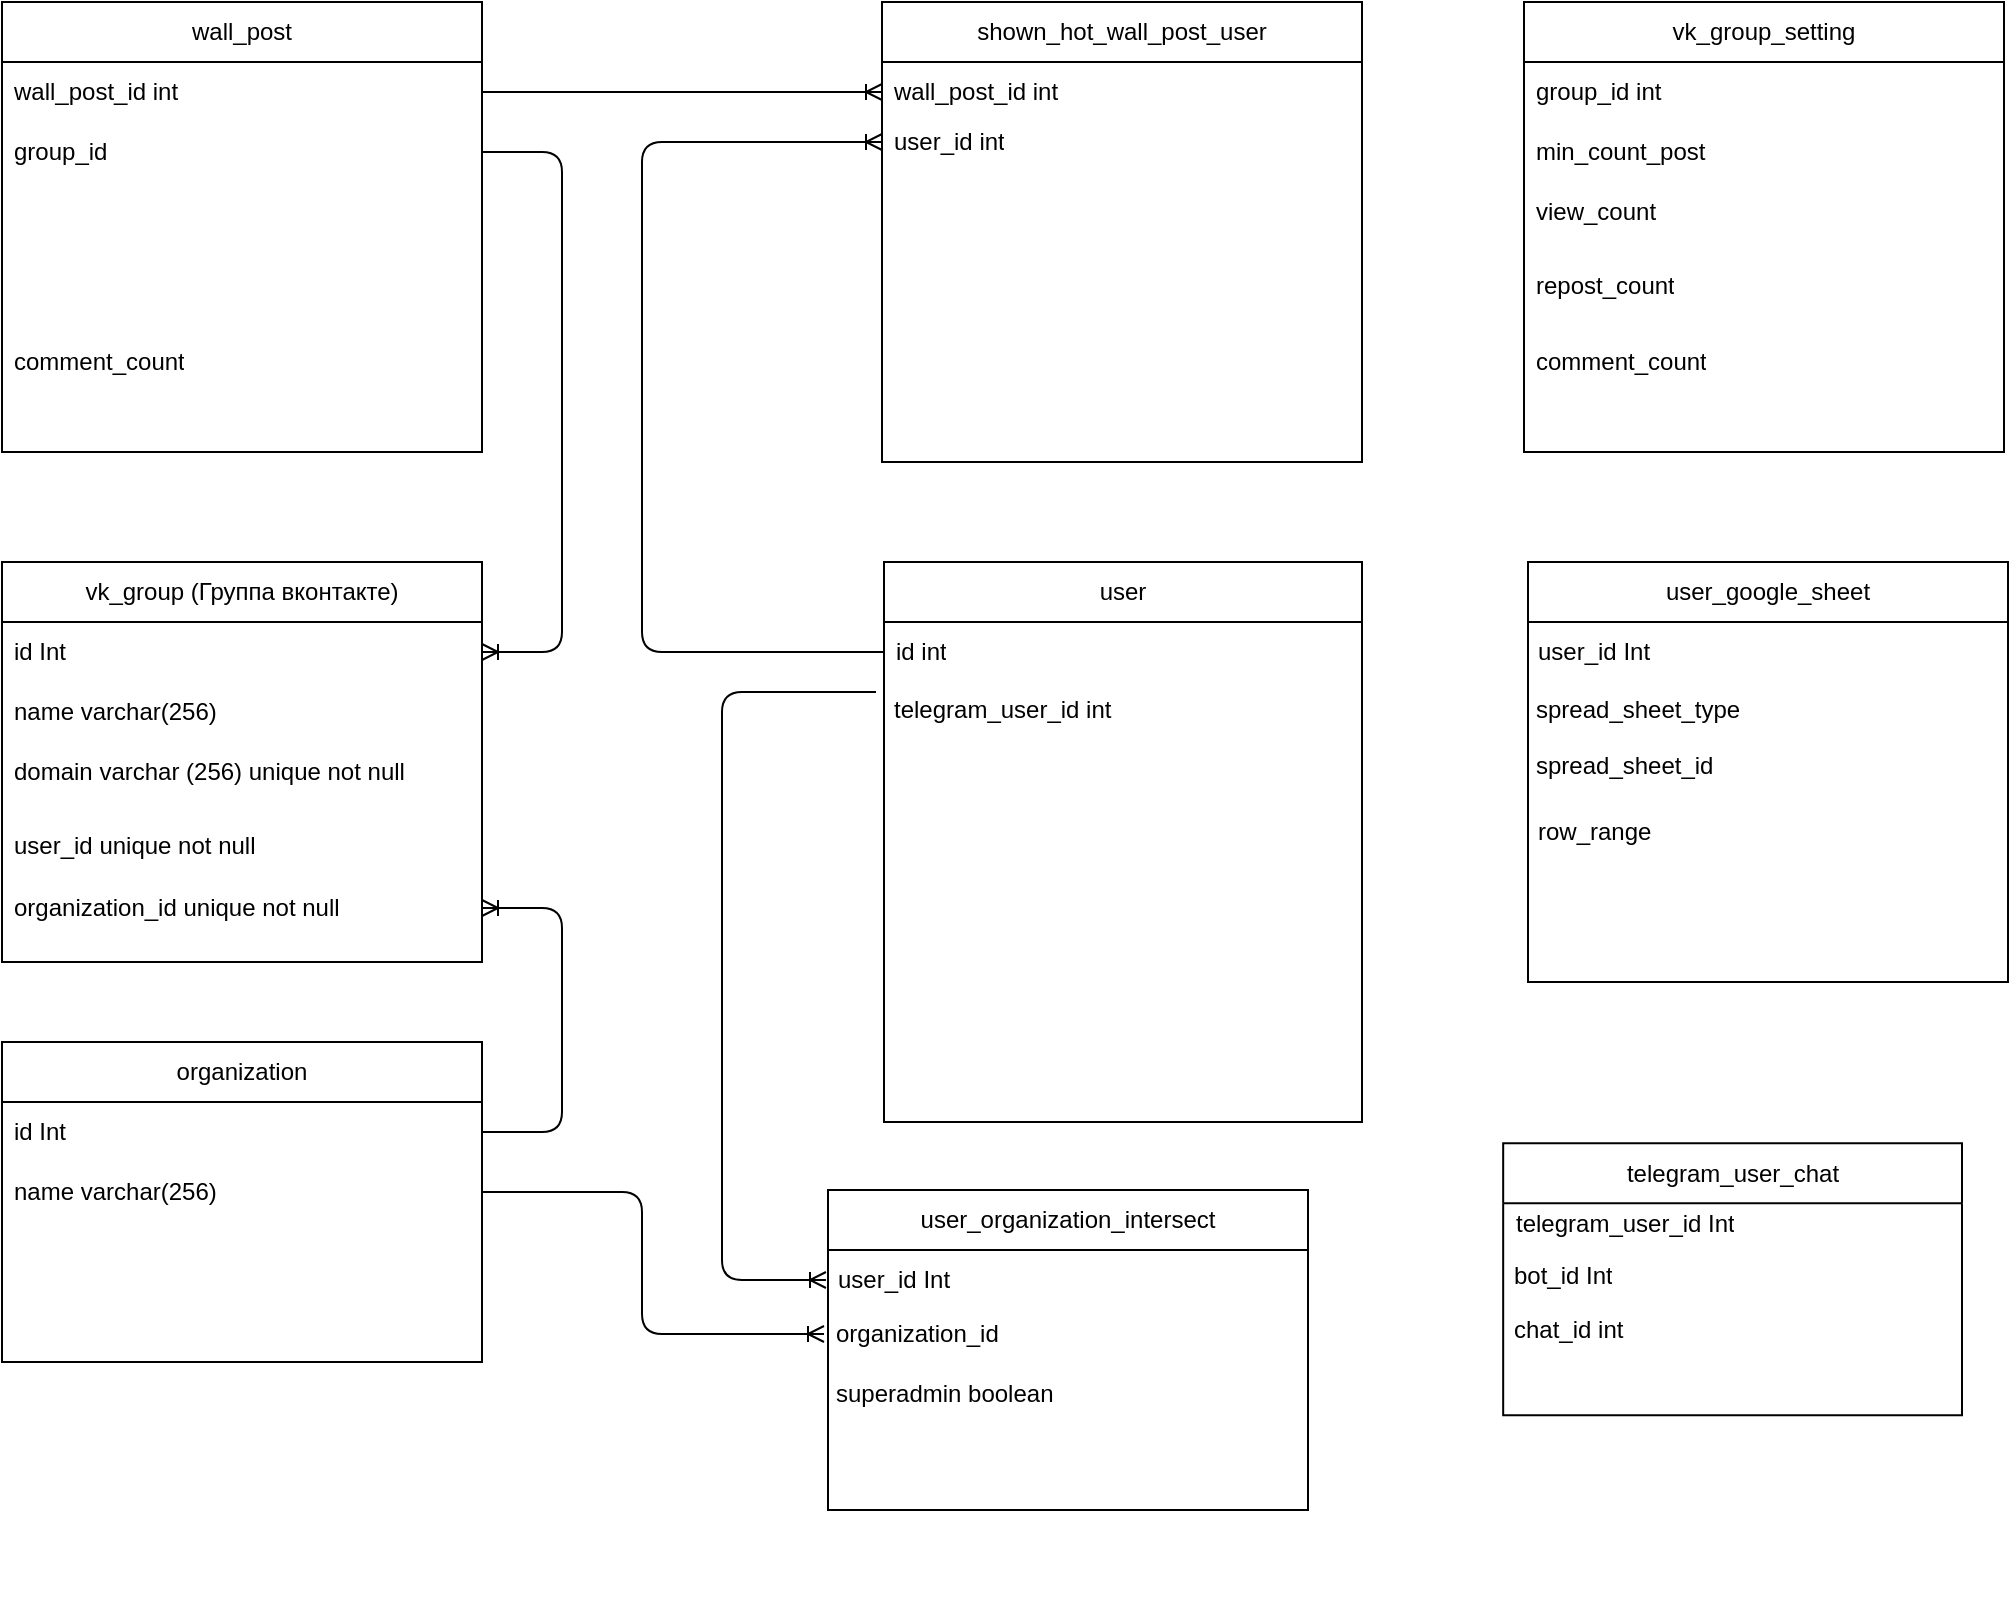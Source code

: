 <mxfile version="24.7.17">
  <diagram name="Страница — 1" id="p_PHPo7FUE6MIuyjmE71">
    <mxGraphModel dx="794" dy="481" grid="1" gridSize="10" guides="1" tooltips="1" connect="1" arrows="1" fold="1" page="1" pageScale="1" pageWidth="827" pageHeight="1169" math="0" shadow="0">
      <root>
        <mxCell id="0" />
        <mxCell id="1" parent="0" />
        <mxCell id="LcrDpUHQ1Agy9LRHcFRK-7" value="" style="group" parent="1" vertex="1" connectable="0">
          <mxGeometry x="921" y="40" width="240" height="225" as="geometry" />
        </mxCell>
        <mxCell id="LcrDpUHQ1Agy9LRHcFRK-1" value="vk_group_setting" style="swimlane;fontStyle=0;childLayout=stackLayout;horizontal=1;startSize=30;horizontalStack=0;resizeParent=1;resizeParentMax=0;resizeLast=0;collapsible=1;marginBottom=0;whiteSpace=wrap;html=1;container=0;" parent="LcrDpUHQ1Agy9LRHcFRK-7" vertex="1">
          <mxGeometry width="240" height="225" as="geometry" />
        </mxCell>
        <mxCell id="LcrDpUHQ1Agy9LRHcFRK-5" value="repost_count" style="text;strokeColor=none;fillColor=none;align=left;verticalAlign=middle;spacingLeft=4;spacingRight=4;overflow=hidden;points=[[0,0.5],[1,0.5]];portConstraint=eastwest;rotatable=0;whiteSpace=wrap;html=1;" parent="LcrDpUHQ1Agy9LRHcFRK-7" vertex="1">
          <mxGeometry y="127" width="240" height="30" as="geometry" />
        </mxCell>
        <mxCell id="LcrDpUHQ1Agy9LRHcFRK-6" value="comment_count" style="text;strokeColor=none;fillColor=none;align=left;verticalAlign=middle;spacingLeft=4;spacingRight=4;overflow=hidden;points=[[0,0.5],[1,0.5]];portConstraint=eastwest;rotatable=0;whiteSpace=wrap;html=1;" parent="LcrDpUHQ1Agy9LRHcFRK-7" vertex="1">
          <mxGeometry y="165" width="240" height="30" as="geometry" />
        </mxCell>
        <mxCell id="LcrDpUHQ1Agy9LRHcFRK-2" value="group_id int" style="text;strokeColor=none;fillColor=none;align=left;verticalAlign=middle;spacingLeft=4;spacingRight=4;overflow=hidden;points=[[0,0.5],[1,0.5]];portConstraint=eastwest;rotatable=0;whiteSpace=wrap;html=1;" parent="LcrDpUHQ1Agy9LRHcFRK-7" vertex="1">
          <mxGeometry y="30" width="240" height="30" as="geometry" />
        </mxCell>
        <mxCell id="LcrDpUHQ1Agy9LRHcFRK-3" value="min_count_post" style="text;strokeColor=none;fillColor=none;align=left;verticalAlign=middle;spacingLeft=4;spacingRight=4;overflow=hidden;points=[[0,0.5],[1,0.5]];portConstraint=eastwest;rotatable=0;whiteSpace=wrap;html=1;" parent="LcrDpUHQ1Agy9LRHcFRK-7" vertex="1">
          <mxGeometry y="60" width="240" height="30" as="geometry" />
        </mxCell>
        <mxCell id="LcrDpUHQ1Agy9LRHcFRK-4" value="view_count" style="text;strokeColor=none;fillColor=none;align=left;verticalAlign=middle;spacingLeft=4;spacingRight=4;overflow=hidden;points=[[0,0.5],[1,0.5]];portConstraint=eastwest;rotatable=0;whiteSpace=wrap;html=1;" parent="LcrDpUHQ1Agy9LRHcFRK-7" vertex="1">
          <mxGeometry y="90" width="240" height="30" as="geometry" />
        </mxCell>
        <mxCell id="zqIRlWFYSArpEsUGD6Mp-1" value="" style="group" parent="1" vertex="1" connectable="0">
          <mxGeometry x="160" y="320" width="240" height="200" as="geometry" />
        </mxCell>
        <mxCell id="dV2cxcHAND624k17Xs4t-15" value="" style="group" parent="zqIRlWFYSArpEsUGD6Mp-1" vertex="1" connectable="0">
          <mxGeometry width="240" height="200" as="geometry" />
        </mxCell>
        <mxCell id="4G09n5Bn_E0YaMBqXWpZ-1" value="vk_group (Группа вконтакте)" style="swimlane;fontStyle=0;childLayout=stackLayout;horizontal=1;startSize=30;horizontalStack=0;resizeParent=1;resizeParentMax=0;resizeLast=0;collapsible=1;marginBottom=0;whiteSpace=wrap;html=1;container=0;" parent="dV2cxcHAND624k17Xs4t-15" vertex="1">
          <mxGeometry width="240" height="200" as="geometry" />
        </mxCell>
        <mxCell id="ncfUvAkxQ1azvjL6roFB-39" value="user_id unique not null" style="text;strokeColor=none;fillColor=none;align=left;verticalAlign=middle;spacingLeft=4;spacingRight=4;overflow=hidden;points=[[0,0.5],[1,0.5]];portConstraint=eastwest;rotatable=0;whiteSpace=wrap;html=1;" parent="dV2cxcHAND624k17Xs4t-15" vertex="1">
          <mxGeometry y="127" width="240" height="30" as="geometry" />
        </mxCell>
        <mxCell id="4G09n5Bn_E0YaMBqXWpZ-2" value="id Int" style="text;strokeColor=none;fillColor=none;align=left;verticalAlign=middle;spacingLeft=4;spacingRight=4;overflow=hidden;points=[[0,0.5],[1,0.5]];portConstraint=eastwest;rotatable=0;whiteSpace=wrap;html=1;" parent="dV2cxcHAND624k17Xs4t-15" vertex="1">
          <mxGeometry y="30" width="240" height="30" as="geometry" />
        </mxCell>
        <mxCell id="4G09n5Bn_E0YaMBqXWpZ-3" value="name varchar(256)" style="text;strokeColor=none;fillColor=none;align=left;verticalAlign=middle;spacingLeft=4;spacingRight=4;overflow=hidden;points=[[0,0.5],[1,0.5]];portConstraint=eastwest;rotatable=0;whiteSpace=wrap;html=1;" parent="dV2cxcHAND624k17Xs4t-15" vertex="1">
          <mxGeometry y="60" width="240" height="30" as="geometry" />
        </mxCell>
        <mxCell id="4G09n5Bn_E0YaMBqXWpZ-4" value="domain varchar (256) unique not null" style="text;strokeColor=none;fillColor=none;align=left;verticalAlign=middle;spacingLeft=4;spacingRight=4;overflow=hidden;points=[[0,0.5],[1,0.5]];portConstraint=eastwest;rotatable=0;whiteSpace=wrap;html=1;" parent="dV2cxcHAND624k17Xs4t-15" vertex="1">
          <mxGeometry y="90" width="240" height="30" as="geometry" />
        </mxCell>
        <mxCell id="dV2cxcHAND624k17Xs4t-1" value="" style="group" parent="1" vertex="1" connectable="0">
          <mxGeometry x="600" y="40" width="240" height="230" as="geometry" />
        </mxCell>
        <mxCell id="dV2cxcHAND624k17Xs4t-2" value="shown_hot_wall_post_user" style="swimlane;fontStyle=0;childLayout=stackLayout;horizontal=1;startSize=30;horizontalStack=0;resizeParent=1;resizeParentMax=0;resizeLast=0;collapsible=1;marginBottom=0;whiteSpace=wrap;html=1;container=0;" parent="dV2cxcHAND624k17Xs4t-1" vertex="1">
          <mxGeometry width="240" height="230" as="geometry" />
        </mxCell>
        <mxCell id="dV2cxcHAND624k17Xs4t-5" value="wall_post_id int" style="text;strokeColor=none;fillColor=none;align=left;verticalAlign=middle;spacingLeft=4;spacingRight=4;overflow=hidden;points=[[0,0.5],[1,0.5]];portConstraint=eastwest;rotatable=0;whiteSpace=wrap;html=1;" parent="dV2cxcHAND624k17Xs4t-1" vertex="1">
          <mxGeometry y="30" width="240" height="30" as="geometry" />
        </mxCell>
        <mxCell id="dV2cxcHAND624k17Xs4t-6" value="user_id int&lt;div&gt;&lt;br&gt;&lt;/div&gt;" style="text;strokeColor=none;fillColor=none;align=left;verticalAlign=middle;spacingLeft=4;spacingRight=4;overflow=hidden;points=[[0,0.5],[1,0.5]];portConstraint=eastwest;rotatable=0;whiteSpace=wrap;html=1;" parent="dV2cxcHAND624k17Xs4t-1" vertex="1">
          <mxGeometry y="60" width="240" height="30" as="geometry" />
        </mxCell>
        <mxCell id="dV2cxcHAND624k17Xs4t-8" value="" style="group" parent="1" vertex="1" connectable="0">
          <mxGeometry x="160" y="40" width="240" height="225" as="geometry" />
        </mxCell>
        <mxCell id="dV2cxcHAND624k17Xs4t-9" value="wall_post" style="swimlane;fontStyle=0;childLayout=stackLayout;horizontal=1;startSize=30;horizontalStack=0;resizeParent=1;resizeParentMax=0;resizeLast=0;collapsible=1;marginBottom=0;whiteSpace=wrap;html=1;container=0;" parent="dV2cxcHAND624k17Xs4t-8" vertex="1">
          <mxGeometry width="240" height="225" as="geometry" />
        </mxCell>
        <mxCell id="dV2cxcHAND624k17Xs4t-10" value="comment_count" style="text;strokeColor=none;fillColor=none;align=left;verticalAlign=middle;spacingLeft=4;spacingRight=4;overflow=hidden;points=[[0,0.5],[1,0.5]];portConstraint=eastwest;rotatable=0;whiteSpace=wrap;html=1;" parent="dV2cxcHAND624k17Xs4t-8" vertex="1">
          <mxGeometry y="165" width="240" height="30" as="geometry" />
        </mxCell>
        <mxCell id="dV2cxcHAND624k17Xs4t-11" value="wall_post_id int" style="text;strokeColor=none;fillColor=none;align=left;verticalAlign=middle;spacingLeft=4;spacingRight=4;overflow=hidden;points=[[0,0.5],[1,0.5]];portConstraint=eastwest;rotatable=0;whiteSpace=wrap;html=1;" parent="dV2cxcHAND624k17Xs4t-8" vertex="1">
          <mxGeometry y="30" width="240" height="30" as="geometry" />
        </mxCell>
        <mxCell id="dV2cxcHAND624k17Xs4t-12" value="group_id" style="text;strokeColor=none;fillColor=none;align=left;verticalAlign=middle;spacingLeft=4;spacingRight=4;overflow=hidden;points=[[0,0.5],[1,0.5]];portConstraint=eastwest;rotatable=0;whiteSpace=wrap;html=1;" parent="dV2cxcHAND624k17Xs4t-8" vertex="1">
          <mxGeometry y="60" width="240" height="30" as="geometry" />
        </mxCell>
        <mxCell id="dV2cxcHAND624k17Xs4t-13" value="" style="edgeStyle=orthogonalEdgeStyle;fontSize=12;html=1;endArrow=ERoneToMany;rounded=1;entryX=0;entryY=0.5;entryDx=0;entryDy=0;exitX=1;exitY=0.5;exitDx=0;exitDy=0;curved=0;" parent="1" source="dV2cxcHAND624k17Xs4t-11" target="dV2cxcHAND624k17Xs4t-5" edge="1">
          <mxGeometry width="100" height="100" relative="1" as="geometry">
            <mxPoint x="590" y="270" as="sourcePoint" />
            <mxPoint x="690" y="170" as="targetPoint" />
          </mxGeometry>
        </mxCell>
        <mxCell id="dV2cxcHAND624k17Xs4t-14" value="" style="edgeStyle=orthogonalEdgeStyle;fontSize=12;html=1;endArrow=ERoneToMany;rounded=1;curved=0;exitX=0;exitY=0.5;exitDx=0;exitDy=0;" parent="1" source="ncfUvAkxQ1azvjL6roFB-26" edge="1">
          <mxGeometry width="100" height="100" relative="1" as="geometry">
            <mxPoint x="760" y="335" as="sourcePoint" />
            <mxPoint x="600" y="110" as="targetPoint" />
            <Array as="points">
              <mxPoint x="480" y="365" />
              <mxPoint x="480" y="110" />
            </Array>
          </mxGeometry>
        </mxCell>
        <mxCell id="dV2cxcHAND624k17Xs4t-17" value="" style="edgeStyle=orthogonalEdgeStyle;fontSize=12;html=1;endArrow=ERoneToMany;rounded=1;exitX=1;exitY=0.5;exitDx=0;exitDy=0;entryX=1;entryY=0.5;entryDx=0;entryDy=0;" parent="1" source="dV2cxcHAND624k17Xs4t-12" target="4G09n5Bn_E0YaMBqXWpZ-2" edge="1">
          <mxGeometry width="100" height="100" relative="1" as="geometry">
            <mxPoint x="420" y="350" as="sourcePoint" />
            <mxPoint x="480" y="390" as="targetPoint" />
            <Array as="points">
              <mxPoint x="440" y="115" />
              <mxPoint x="440" y="365" />
            </Array>
          </mxGeometry>
        </mxCell>
        <mxCell id="dV2cxcHAND624k17Xs4t-20" value="" style="group" parent="1" vertex="1" connectable="0">
          <mxGeometry x="160" y="560" width="240" height="200" as="geometry" />
        </mxCell>
        <mxCell id="dV2cxcHAND624k17Xs4t-21" value="" style="group" parent="dV2cxcHAND624k17Xs4t-20" vertex="1" connectable="0">
          <mxGeometry width="240" height="200" as="geometry" />
        </mxCell>
        <mxCell id="dV2cxcHAND624k17Xs4t-22" value="organization" style="swimlane;fontStyle=0;childLayout=stackLayout;horizontal=1;startSize=30;horizontalStack=0;resizeParent=1;resizeParentMax=0;resizeLast=0;collapsible=1;marginBottom=0;whiteSpace=wrap;html=1;container=0;" parent="dV2cxcHAND624k17Xs4t-21" vertex="1">
          <mxGeometry width="240" height="160" as="geometry" />
        </mxCell>
        <mxCell id="dV2cxcHAND624k17Xs4t-24" value="id Int" style="text;strokeColor=none;fillColor=none;align=left;verticalAlign=middle;spacingLeft=4;spacingRight=4;overflow=hidden;points=[[0,0.5],[1,0.5]];portConstraint=eastwest;rotatable=0;whiteSpace=wrap;html=1;" parent="dV2cxcHAND624k17Xs4t-21" vertex="1">
          <mxGeometry y="30" width="240" height="30" as="geometry" />
        </mxCell>
        <mxCell id="dV2cxcHAND624k17Xs4t-25" value="name varchar(256)" style="text;strokeColor=none;fillColor=none;align=left;verticalAlign=middle;spacingLeft=4;spacingRight=4;overflow=hidden;points=[[0,0.5],[1,0.5]];portConstraint=eastwest;rotatable=0;whiteSpace=wrap;html=1;" parent="dV2cxcHAND624k17Xs4t-21" vertex="1">
          <mxGeometry y="60" width="240" height="30" as="geometry" />
        </mxCell>
        <mxCell id="dV2cxcHAND624k17Xs4t-27" value="" style="group" parent="1" vertex="1" connectable="0">
          <mxGeometry x="600" y="320" width="251" height="280" as="geometry" />
        </mxCell>
        <mxCell id="dV2cxcHAND624k17Xs4t-30" value="" style="group" parent="dV2cxcHAND624k17Xs4t-27" vertex="1" connectable="0">
          <mxGeometry width="251" height="280" as="geometry" />
        </mxCell>
        <mxCell id="dV2cxcHAND624k17Xs4t-31" value="" style="group" parent="dV2cxcHAND624k17Xs4t-30" vertex="1" connectable="0">
          <mxGeometry width="251" height="280" as="geometry" />
        </mxCell>
        <mxCell id="ncfUvAkxQ1azvjL6roFB-25" value="user" style="swimlane;fontStyle=0;childLayout=stackLayout;horizontal=1;startSize=30;horizontalStack=0;resizeParent=1;resizeParentMax=0;resizeLast=0;collapsible=1;marginBottom=0;whiteSpace=wrap;html=1;movable=1;resizable=1;rotatable=1;deletable=1;editable=1;locked=0;connectable=1;container=0;" parent="dV2cxcHAND624k17Xs4t-31" vertex="1">
          <mxGeometry x="1" width="239" height="280" as="geometry" />
        </mxCell>
        <mxCell id="ncfUvAkxQ1azvjL6roFB-26" value="id int" style="text;strokeColor=none;fillColor=none;align=left;verticalAlign=middle;spacingLeft=4;spacingRight=4;overflow=hidden;points=[[0,0.5],[1,0.5]];portConstraint=eastwest;rotatable=1;whiteSpace=wrap;html=1;movable=1;resizable=1;deletable=1;editable=1;locked=0;connectable=1;" parent="dV2cxcHAND624k17Xs4t-31" vertex="1">
          <mxGeometry x="1" y="30" width="250" height="30" as="geometry" />
        </mxCell>
        <mxCell id="zqIRlWFYSArpEsUGD6Mp-3" value="telegram_user_id int" style="text;strokeColor=none;fillColor=none;align=left;verticalAlign=middle;spacingLeft=4;spacingRight=4;overflow=hidden;points=[[0,0.5],[1,0.5]];portConstraint=eastwest;rotatable=1;whiteSpace=wrap;html=1;movable=1;resizable=1;deletable=1;editable=1;locked=0;connectable=1;" parent="dV2cxcHAND624k17Xs4t-31" vertex="1">
          <mxGeometry y="59" width="250" height="30" as="geometry" />
        </mxCell>
        <mxCell id="dV2cxcHAND624k17Xs4t-28" value="organization_id unique not null" style="text;strokeColor=none;fillColor=none;align=left;verticalAlign=middle;spacingLeft=4;spacingRight=4;overflow=hidden;points=[[0,0.5],[1,0.5]];portConstraint=eastwest;rotatable=0;whiteSpace=wrap;html=1;" parent="1" vertex="1">
          <mxGeometry x="160" y="478" width="240" height="30" as="geometry" />
        </mxCell>
        <mxCell id="dV2cxcHAND624k17Xs4t-29" value="" style="edgeStyle=orthogonalEdgeStyle;fontSize=12;html=1;endArrow=ERoneToMany;rounded=1;entryX=1;entryY=0.5;entryDx=0;entryDy=0;exitX=1;exitY=0.5;exitDx=0;exitDy=0;" parent="1" source="dV2cxcHAND624k17Xs4t-24" target="dV2cxcHAND624k17Xs4t-28" edge="1">
          <mxGeometry width="100" height="100" relative="1" as="geometry">
            <mxPoint x="480" y="550" as="sourcePoint" />
            <mxPoint x="580" y="450" as="targetPoint" />
            <Array as="points">
              <mxPoint x="440" y="605" />
              <mxPoint x="440" y="493" />
            </Array>
          </mxGeometry>
        </mxCell>
        <mxCell id="dV2cxcHAND624k17Xs4t-42" value="" style="group" parent="1" vertex="1" connectable="0">
          <mxGeometry x="540" y="610" width="241" height="200" as="geometry" />
        </mxCell>
        <mxCell id="dV2cxcHAND624k17Xs4t-43" value="" style="group" parent="dV2cxcHAND624k17Xs4t-42" vertex="1" connectable="0">
          <mxGeometry x="31" y="24" width="241" height="200" as="geometry" />
        </mxCell>
        <mxCell id="dV2cxcHAND624k17Xs4t-34" value="" style="group" parent="dV2cxcHAND624k17Xs4t-43" vertex="1" connectable="0">
          <mxGeometry x="1" width="240" height="200" as="geometry" />
        </mxCell>
        <mxCell id="dV2cxcHAND624k17Xs4t-35" value="" style="group" parent="dV2cxcHAND624k17Xs4t-34" vertex="1" connectable="0">
          <mxGeometry width="240" height="200" as="geometry" />
        </mxCell>
        <mxCell id="dV2cxcHAND624k17Xs4t-41" value="" style="group" parent="dV2cxcHAND624k17Xs4t-35" vertex="1" connectable="0">
          <mxGeometry x="-1" width="241" height="160" as="geometry" />
        </mxCell>
        <mxCell id="dV2cxcHAND624k17Xs4t-36" value="user_organization_intersect" style="swimlane;fontStyle=0;childLayout=stackLayout;horizontal=1;startSize=30;horizontalStack=0;resizeParent=1;resizeParentMax=0;resizeLast=0;collapsible=1;marginBottom=0;whiteSpace=wrap;html=1;container=0;" parent="dV2cxcHAND624k17Xs4t-41" vertex="1">
          <mxGeometry x="2" width="240" height="160" as="geometry" />
        </mxCell>
        <mxCell id="dV2cxcHAND624k17Xs4t-37" value="user_id Int" style="text;strokeColor=none;fillColor=none;align=left;verticalAlign=middle;spacingLeft=4;spacingRight=4;overflow=hidden;points=[[0,0.5],[1,0.5]];portConstraint=eastwest;rotatable=0;whiteSpace=wrap;html=1;" parent="dV2cxcHAND624k17Xs4t-41" vertex="1">
          <mxGeometry x="1" y="30" width="240" height="30" as="geometry" />
        </mxCell>
        <mxCell id="dV2cxcHAND624k17Xs4t-38" value="organization_id" style="text;strokeColor=none;fillColor=none;align=left;verticalAlign=middle;spacingLeft=4;spacingRight=4;overflow=hidden;points=[[0,0.5],[1,0.5]];portConstraint=eastwest;rotatable=0;whiteSpace=wrap;html=1;" parent="dV2cxcHAND624k17Xs4t-41" vertex="1">
          <mxGeometry y="57" width="240" height="30" as="geometry" />
        </mxCell>
        <mxCell id="dV2cxcHAND624k17Xs4t-40" value="superadmin boolean" style="text;strokeColor=none;fillColor=none;align=left;verticalAlign=middle;spacingLeft=4;spacingRight=4;overflow=hidden;points=[[0,0.5],[1,0.5]];portConstraint=eastwest;rotatable=0;whiteSpace=wrap;html=1;" parent="dV2cxcHAND624k17Xs4t-43" vertex="1">
          <mxGeometry y="87" width="240" height="30" as="geometry" />
        </mxCell>
        <mxCell id="dV2cxcHAND624k17Xs4t-44" value="" style="edgeStyle=orthogonalEdgeStyle;fontSize=12;html=1;endArrow=ERoneToMany;rounded=1;entryX=0;entryY=0.5;entryDx=0;entryDy=0;exitX=1;exitY=0.5;exitDx=0;exitDy=0;" parent="1" source="dV2cxcHAND624k17Xs4t-25" target="dV2cxcHAND624k17Xs4t-38" edge="1">
          <mxGeometry width="100" height="100" relative="1" as="geometry">
            <mxPoint x="430" y="620" as="sourcePoint" />
            <mxPoint x="530" y="520" as="targetPoint" />
            <Array as="points">
              <mxPoint x="480" y="635" />
              <mxPoint x="480" y="706" />
            </Array>
          </mxGeometry>
        </mxCell>
        <mxCell id="dV2cxcHAND624k17Xs4t-45" value="" style="edgeStyle=orthogonalEdgeStyle;fontSize=12;html=1;endArrow=ERoneToMany;rounded=1;curved=0;entryX=0;entryY=0.5;entryDx=0;entryDy=0;exitX=-0.012;exitY=0.2;exitDx=0;exitDy=0;exitPerimeter=0;" parent="1" source="zqIRlWFYSArpEsUGD6Mp-3" target="dV2cxcHAND624k17Xs4t-37" edge="1">
          <mxGeometry width="100" height="100" relative="1" as="geometry">
            <mxPoint x="490" y="620" as="sourcePoint" />
            <mxPoint x="590" y="520" as="targetPoint" />
            <Array as="points">
              <mxPoint x="520" y="385" />
              <mxPoint x="520" y="679" />
            </Array>
          </mxGeometry>
        </mxCell>
        <mxCell id="XU7Z-DliqY29oCEXTue2-1" value="" style="group" parent="1" vertex="1" connectable="0">
          <mxGeometry x="921" y="320" width="242" height="210" as="geometry" />
        </mxCell>
        <mxCell id="XU7Z-DliqY29oCEXTue2-2" value="" style="group" parent="XU7Z-DliqY29oCEXTue2-1" vertex="1" connectable="0">
          <mxGeometry x="1" width="241" height="210" as="geometry" />
        </mxCell>
        <mxCell id="XU7Z-DliqY29oCEXTue2-3" value="" style="group" parent="XU7Z-DliqY29oCEXTue2-2" vertex="1" connectable="0">
          <mxGeometry width="241" height="210" as="geometry" />
        </mxCell>
        <mxCell id="XU7Z-DliqY29oCEXTue2-4" value="" style="group" parent="XU7Z-DliqY29oCEXTue2-3" vertex="1" connectable="0">
          <mxGeometry x="-1" width="242" height="210" as="geometry" />
        </mxCell>
        <mxCell id="XU7Z-DliqY29oCEXTue2-5" value="user_google_sheet" style="swimlane;fontStyle=0;childLayout=stackLayout;horizontal=1;startSize=30;horizontalStack=0;resizeParent=1;resizeParentMax=0;resizeLast=0;collapsible=1;marginBottom=0;whiteSpace=wrap;html=1;container=0;" parent="XU7Z-DliqY29oCEXTue2-4" vertex="1">
          <mxGeometry x="2" width="240" height="210" as="geometry" />
        </mxCell>
        <mxCell id="XU7Z-DliqY29oCEXTue2-6" value="user_id Int" style="text;strokeColor=none;fillColor=none;align=left;verticalAlign=middle;spacingLeft=4;spacingRight=4;overflow=hidden;points=[[0,0.5],[1,0.5]];portConstraint=eastwest;rotatable=0;whiteSpace=wrap;html=1;" parent="XU7Z-DliqY29oCEXTue2-4" vertex="1">
          <mxGeometry x="1" y="30" width="240" height="30" as="geometry" />
        </mxCell>
        <mxCell id="XU7Z-DliqY29oCEXTue2-7" value="spread_sheet_type" style="text;strokeColor=none;fillColor=none;align=left;verticalAlign=middle;spacingLeft=4;spacingRight=4;overflow=hidden;points=[[0,0.5],[1,0.5]];portConstraint=eastwest;rotatable=0;whiteSpace=wrap;html=1;" parent="XU7Z-DliqY29oCEXTue2-4" vertex="1">
          <mxGeometry y="57" width="240" height="33" as="geometry" />
        </mxCell>
        <mxCell id="XU7Z-DliqY29oCEXTue2-8" value="spread_sheet_id" style="text;strokeColor=none;fillColor=none;align=left;verticalAlign=middle;spacingLeft=4;spacingRight=4;overflow=hidden;points=[[0,0.5],[1,0.5]];portConstraint=eastwest;rotatable=0;whiteSpace=wrap;html=1;" parent="XU7Z-DliqY29oCEXTue2-1" vertex="1">
          <mxGeometry y="87" width="240" height="30" as="geometry" />
        </mxCell>
        <mxCell id="XU7Z-DliqY29oCEXTue2-9" value="row_range" style="text;strokeColor=none;fillColor=none;align=left;verticalAlign=middle;spacingLeft=4;spacingRight=4;overflow=hidden;points=[[0,0.5],[1,0.5]];portConstraint=eastwest;rotatable=0;whiteSpace=wrap;html=1;" parent="XU7Z-DliqY29oCEXTue2-1" vertex="1">
          <mxGeometry x="1" y="120" width="240" height="30" as="geometry" />
        </mxCell>
        <mxCell id="M8mMk8M6-J2N1SDsIo_3-1" value="" style="group" vertex="1" connectable="0" parent="1">
          <mxGeometry x="880" y="620" width="260" height="230" as="geometry" />
        </mxCell>
        <mxCell id="M8mMk8M6-J2N1SDsIo_3-2" value="" style="group" vertex="1" connectable="0" parent="M8mMk8M6-J2N1SDsIo_3-1">
          <mxGeometry x="30" y="20.4" width="230" height="209.6" as="geometry" />
        </mxCell>
        <mxCell id="M8mMk8M6-J2N1SDsIo_3-3" value="" style="group" vertex="1" connectable="0" parent="M8mMk8M6-J2N1SDsIo_3-2">
          <mxGeometry x="0.954" width="229.046" height="209.6" as="geometry" />
        </mxCell>
        <mxCell id="M8mMk8M6-J2N1SDsIo_3-4" value="" style="group" vertex="1" connectable="0" parent="M8mMk8M6-J2N1SDsIo_3-3">
          <mxGeometry width="229.046" height="209.6" as="geometry" />
        </mxCell>
        <mxCell id="M8mMk8M6-J2N1SDsIo_3-5" value="" style="group" vertex="1" connectable="0" parent="M8mMk8M6-J2N1SDsIo_3-4">
          <mxGeometry x="-0.954" width="230.0" height="167.68" as="geometry" />
        </mxCell>
        <mxCell id="M8mMk8M6-J2N1SDsIo_3-7" value="telegram_user_id Int" style="text;strokeColor=none;fillColor=none;align=left;verticalAlign=middle;spacingLeft=4;spacingRight=4;overflow=hidden;points=[[0,0.5],[1,0.5]];portConstraint=eastwest;rotatable=0;whiteSpace=wrap;html=1;" vertex="1" parent="M8mMk8M6-J2N1SDsIo_3-5">
          <mxGeometry x="0.954" y="-5.24" width="229.046" height="31.44" as="geometry" />
        </mxCell>
        <mxCell id="M8mMk8M6-J2N1SDsIo_3-8" value="bot_id Int" style="text;strokeColor=none;fillColor=none;align=left;verticalAlign=middle;spacingLeft=4;spacingRight=4;overflow=hidden;points=[[0,0.5],[1,0.5]];portConstraint=eastwest;rotatable=0;whiteSpace=wrap;html=1;" vertex="1" parent="M8mMk8M6-J2N1SDsIo_3-5">
          <mxGeometry y="20.96" width="229.046" height="31.44" as="geometry" />
        </mxCell>
        <mxCell id="M8mMk8M6-J2N1SDsIo_3-9" value="chat_id int" style="text;strokeColor=none;fillColor=none;align=left;verticalAlign=middle;spacingLeft=4;spacingRight=4;overflow=hidden;points=[[0,0.5],[1,0.5]];portConstraint=eastwest;rotatable=0;whiteSpace=wrap;html=1;" vertex="1" parent="M8mMk8M6-J2N1SDsIo_3-2">
          <mxGeometry y="48.208" width="229.046" height="31.44" as="geometry" />
        </mxCell>
        <mxCell id="M8mMk8M6-J2N1SDsIo_3-6" value="telegram_user_chat" style="swimlane;fontStyle=0;childLayout=stackLayout;horizontal=1;startSize=30;horizontalStack=0;resizeParent=1;resizeParentMax=0;resizeLast=0;collapsible=1;marginBottom=0;whiteSpace=wrap;html=1;container=0;" vertex="1" parent="M8mMk8M6-J2N1SDsIo_3-1">
          <mxGeometry x="30.588" y="-9.35" width="229.412" height="136" as="geometry" />
        </mxCell>
      </root>
    </mxGraphModel>
  </diagram>
</mxfile>
